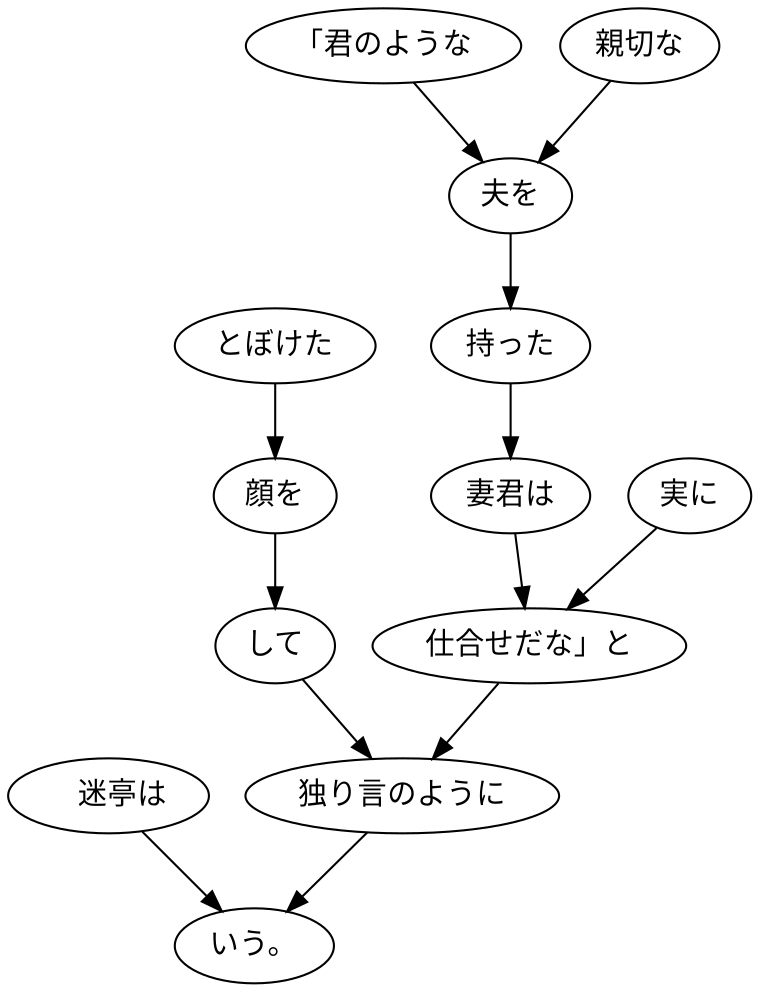 digraph graph1247 {
	node0 [label="　迷亭は"];
	node1 [label="とぼけた"];
	node2 [label="顔を"];
	node3 [label="して"];
	node4 [label="「君のような"];
	node5 [label="親切な"];
	node6 [label="夫を"];
	node7 [label="持った"];
	node8 [label="妻君は"];
	node9 [label="実に"];
	node10 [label="仕合せだな」と"];
	node11 [label="独り言のように"];
	node12 [label="いう。"];
	node0 -> node12;
	node1 -> node2;
	node2 -> node3;
	node3 -> node11;
	node4 -> node6;
	node5 -> node6;
	node6 -> node7;
	node7 -> node8;
	node8 -> node10;
	node9 -> node10;
	node10 -> node11;
	node11 -> node12;
}

